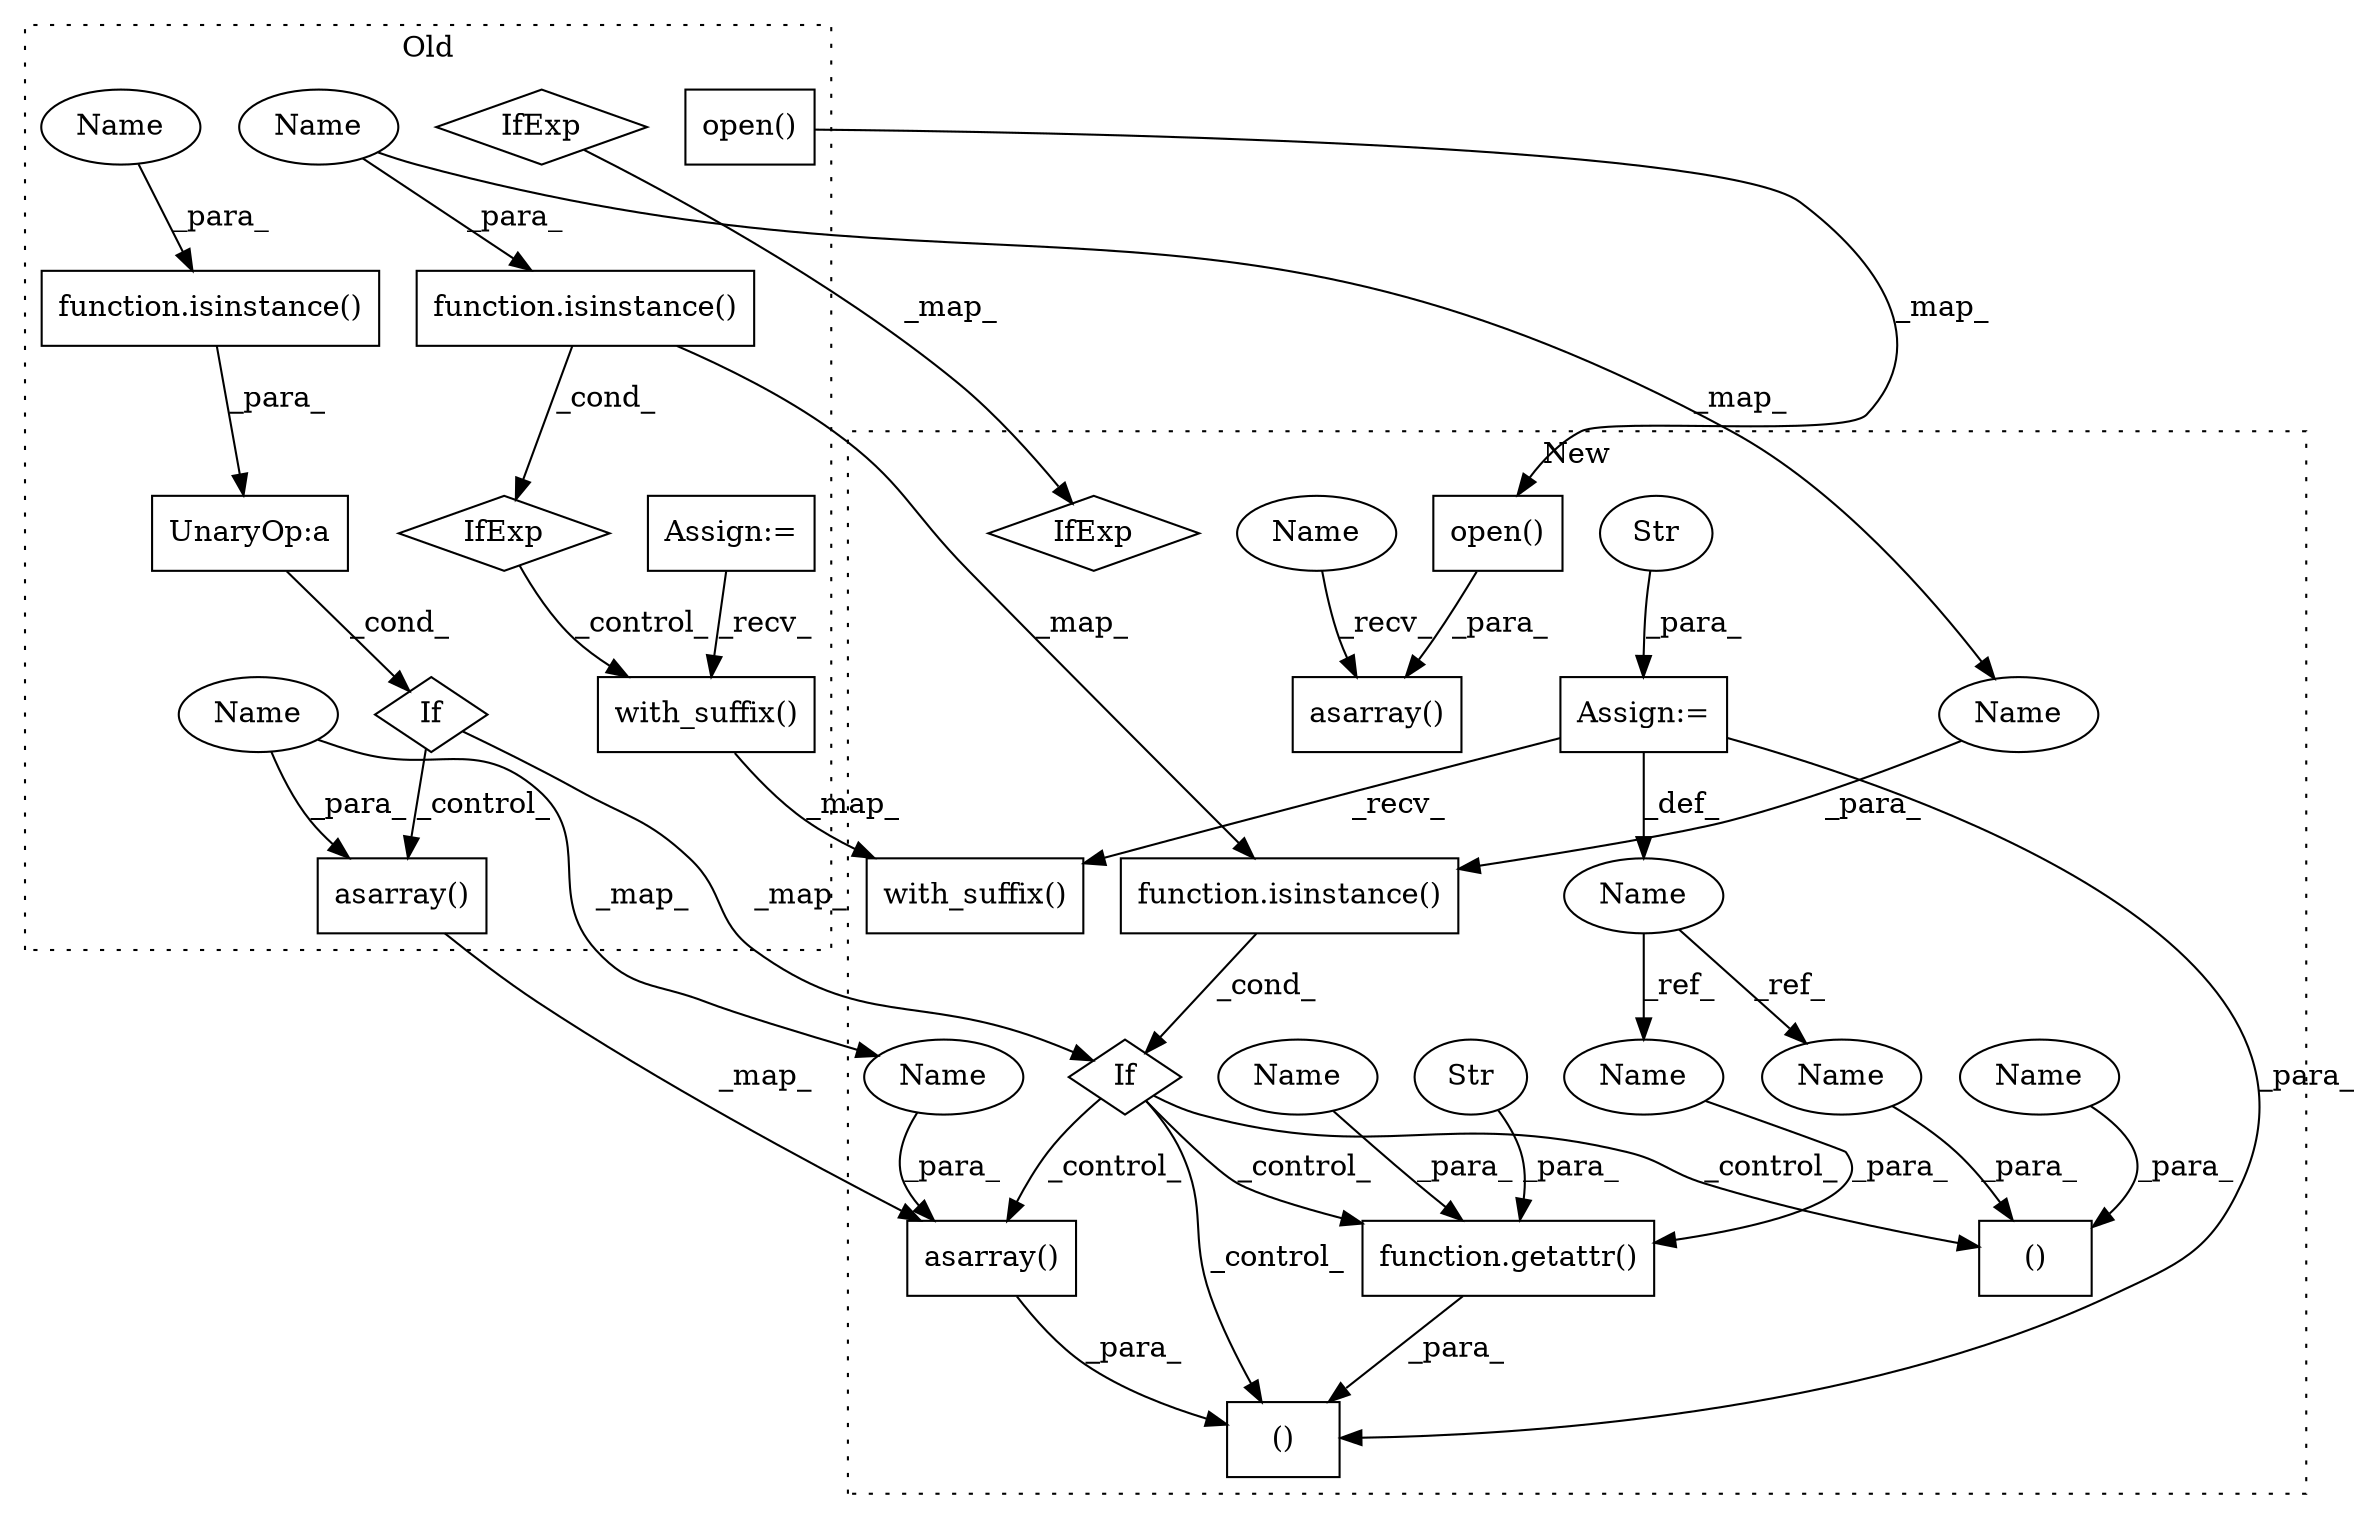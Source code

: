 digraph G {
subgraph cluster0 {
1 [label="with_suffix()" a="75" s="9869,9905" l="30,1" shape="box"];
5 [label="UnaryOp:a" a="61" s="9980" l="30" shape="box"];
6 [label="open()" a="75" s="9710,9787" l="11,1" shape="box"];
11 [label="If" a="96" s="9977" l="3" shape="diamond"];
13 [label="asarray()" a="75" s="10033,10046" l="11,1" shape="box"];
15 [label="IfExp" a="51" s="9911,9942" l="4,6" shape="diamond"];
18 [label="IfExp" a="51" s="9754,9779" l="4,6" shape="diamond"];
19 [label="function.isinstance()" a="75" s="9915,9941" l="11,1" shape="box"];
21 [label="Assign:=" a="68" s="9828" l="3" shape="box"];
22 [label="function.isinstance()" a="75" s="9984,10009" l="11,1" shape="box"];
25 [label="Name" a="87" s="9926" l="2" shape="ellipse"];
26 [label="Name" a="87" s="9995" l="2" shape="ellipse"];
27 [label="Name" a="87" s="10044" l="2" shape="ellipse"];
label = "Old";
style="dotted";
}
subgraph cluster1 {
2 [label="with_suffix()" a="75" s="9996,10022" l="20,1" shape="box"];
3 [label="function.getattr()" a="75" s="9944,9969" l="8,1" shape="box"];
4 [label="()" a="54" s="9922" l="3" shape="box"];
7 [label="open()" a="75" s="9761,9838" l="11,1" shape="box"];
8 [label="()" a="54" s="9942" l="28" shape="box"];
9 [label="Str" a="66" s="9956" l="10" shape="ellipse"];
10 [label="If" a="96" s="9862" l="0" shape="diamond"];
12 [label="asarray()" a="75" s="9928,9941" l="11,1" shape="box"];
14 [label="asarray()" a="75" s="9750,9839" l="11,1" shape="box"];
16 [label="Name" a="87" s="9643" l="1" shape="ellipse"];
17 [label="IfExp" a="51" s="9805,9830" l="4,6" shape="diamond"];
20 [label="function.isinstance()" a="75" s="9862,9888" l="11,1" shape="box"];
23 [label="Assign:=" a="68" s="9644" l="3" shape="box"];
24 [label="Str" a="66" s="9647" l="11" shape="ellipse"];
28 [label="Name" a="87" s="9873" l="2" shape="ellipse"];
29 [label="Name" a="87" s="9920" l="2" shape="ellipse"];
30 [label="Name" a="87" s="9952" l="2" shape="ellipse"];
31 [label="Name" a="87" s="9939" l="2" shape="ellipse"];
32 [label="Name" a="87" s="9750" l="2" shape="ellipse"];
33 [label="Name" a="87" s="9968" l="1" shape="ellipse"];
34 [label="Name" a="87" s="9924" l="1" shape="ellipse"];
label = "New";
style="dotted";
}
1 -> 2 [label="_map_"];
3 -> 8 [label="_para_"];
5 -> 11 [label="_cond_"];
6 -> 7 [label="_map_"];
7 -> 14 [label="_para_"];
9 -> 3 [label="_para_"];
10 -> 4 [label="_control_"];
10 -> 3 [label="_control_"];
10 -> 12 [label="_control_"];
10 -> 8 [label="_control_"];
11 -> 10 [label="_map_"];
11 -> 13 [label="_control_"];
12 -> 8 [label="_para_"];
13 -> 12 [label="_map_"];
15 -> 1 [label="_control_"];
16 -> 34 [label="_ref_"];
16 -> 33 [label="_ref_"];
18 -> 17 [label="_map_"];
19 -> 15 [label="_cond_"];
19 -> 20 [label="_map_"];
20 -> 10 [label="_cond_"];
21 -> 1 [label="_recv_"];
22 -> 5 [label="_para_"];
23 -> 2 [label="_recv_"];
23 -> 8 [label="_para_"];
23 -> 16 [label="_def_"];
24 -> 23 [label="_para_"];
25 -> 19 [label="_para_"];
25 -> 28 [label="_map_"];
26 -> 22 [label="_para_"];
27 -> 31 [label="_map_"];
27 -> 13 [label="_para_"];
28 -> 20 [label="_para_"];
29 -> 4 [label="_para_"];
30 -> 3 [label="_para_"];
31 -> 12 [label="_para_"];
32 -> 14 [label="_recv_"];
33 -> 3 [label="_para_"];
34 -> 4 [label="_para_"];
}